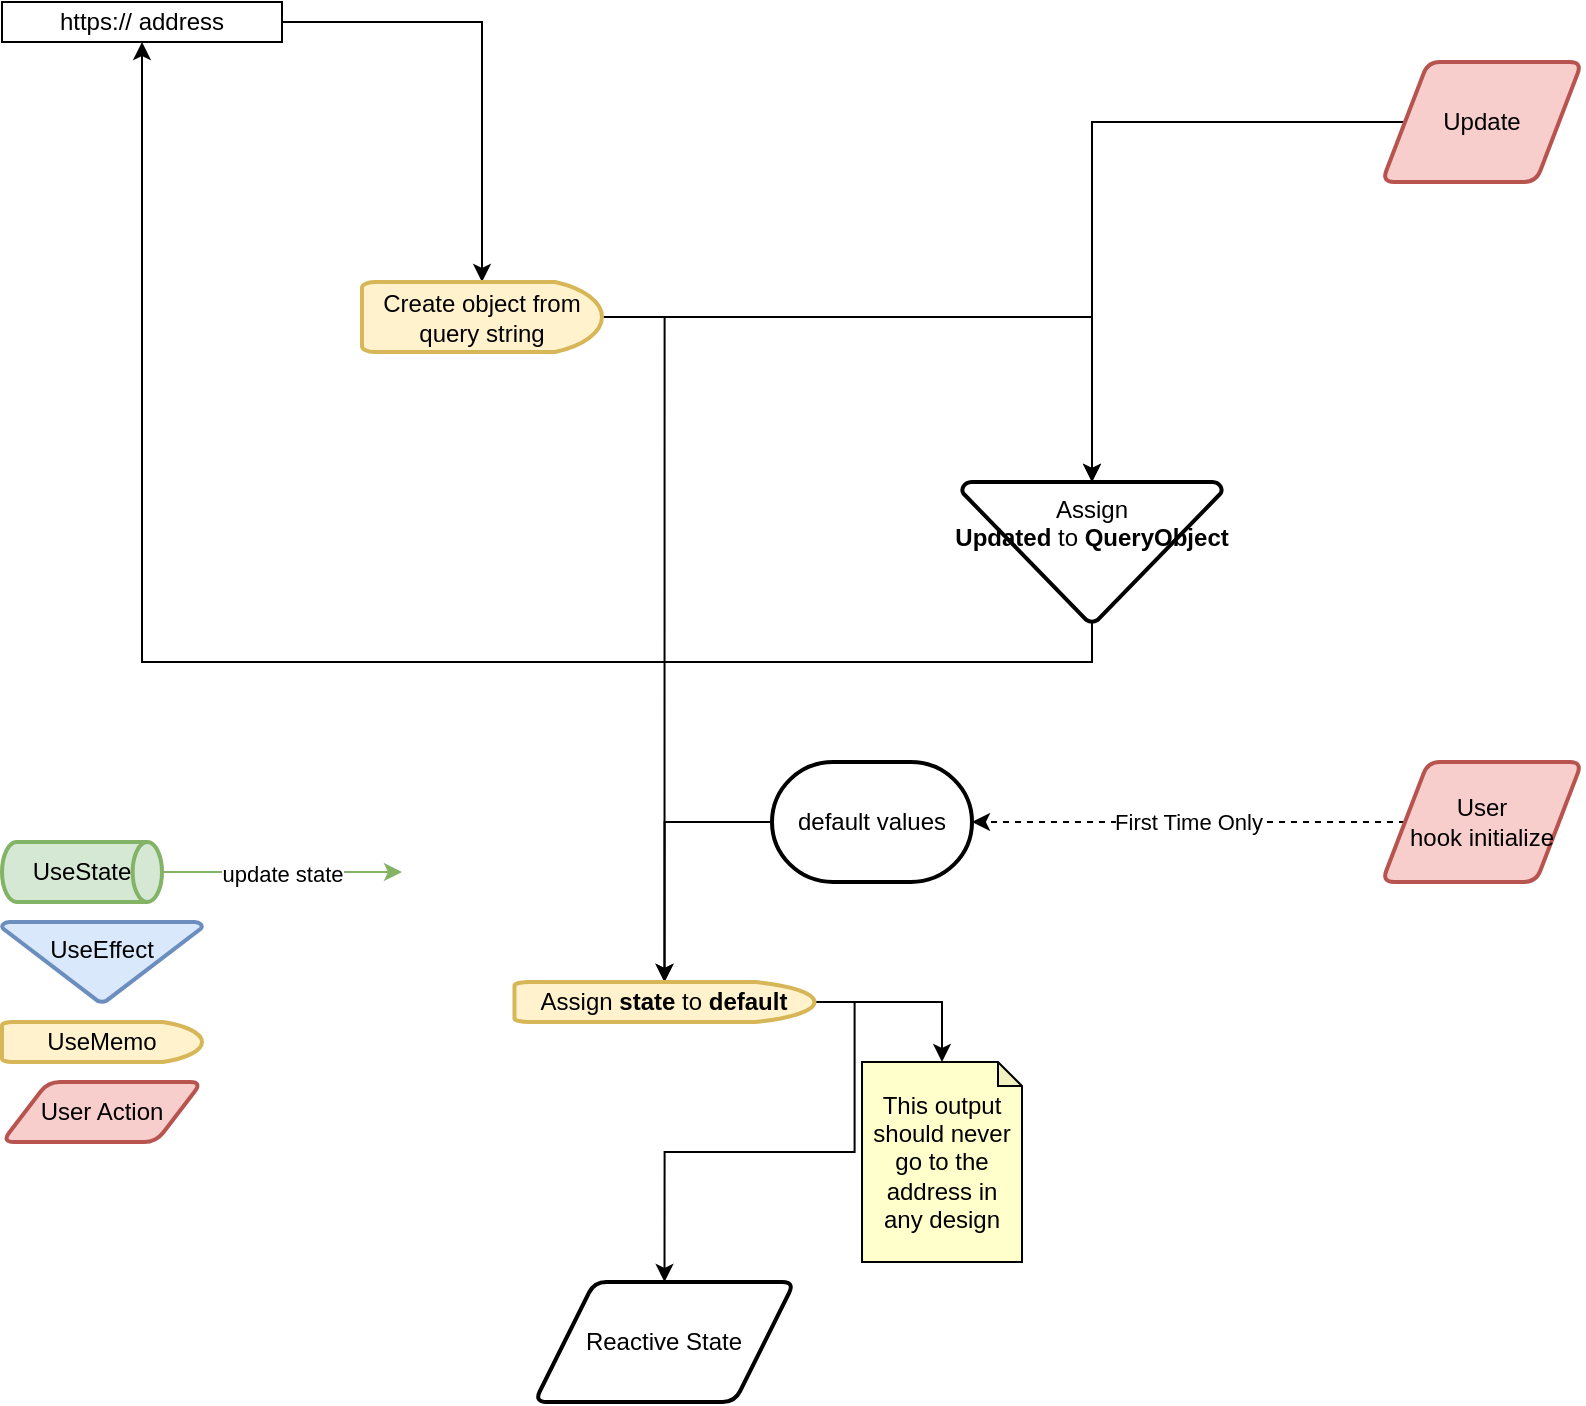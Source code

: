 <mxfile version="13.6.5" type="github">
  <diagram id="g-dJj73_B-CQeTkTSlfj" name="Page-1">
    <mxGraphModel dx="1422" dy="794" grid="1" gridSize="10" guides="1" tooltips="1" connect="1" arrows="1" fold="1" page="1" pageScale="1" pageWidth="850" pageHeight="1100" math="0" shadow="0">
      <root>
        <mxCell id="0" />
        <mxCell id="1" parent="0" />
        <mxCell id="xWdUxK7S5y9jz6Cce3uR-5" value="" style="edgeStyle=orthogonalEdgeStyle;rounded=0;orthogonalLoop=1;jettySize=auto;html=1;entryX=0.5;entryY=0;entryDx=0;entryDy=0;entryPerimeter=0;" edge="1" parent="1" source="xWdUxK7S5y9jz6Cce3uR-1" target="xWdUxK7S5y9jz6Cce3uR-38">
          <mxGeometry relative="1" as="geometry">
            <mxPoint x="265" y="170" as="targetPoint" />
          </mxGeometry>
        </mxCell>
        <mxCell id="xWdUxK7S5y9jz6Cce3uR-1" value="https:// address" style="rounded=0;whiteSpace=wrap;html=1;" vertex="1" parent="1">
          <mxGeometry x="40" y="140" width="140" height="20" as="geometry" />
        </mxCell>
        <mxCell id="xWdUxK7S5y9jz6Cce3uR-7" value="First Time Only" style="edgeStyle=orthogonalEdgeStyle;rounded=0;orthogonalLoop=1;jettySize=auto;html=1;entryX=1;entryY=0.5;entryDx=0;entryDy=0;entryPerimeter=0;dashed=1;" edge="1" parent="1" source="xWdUxK7S5y9jz6Cce3uR-2" target="xWdUxK7S5y9jz6Cce3uR-21">
          <mxGeometry relative="1" as="geometry" />
        </mxCell>
        <mxCell id="xWdUxK7S5y9jz6Cce3uR-2" value="User&lt;br&gt;hook initialize" style="shape=parallelogram;html=1;strokeWidth=2;perimeter=parallelogramPerimeter;whiteSpace=wrap;rounded=1;arcSize=12;size=0.23;fillColor=#f8cecc;strokeColor=#b85450;" vertex="1" parent="1">
          <mxGeometry x="730" y="520" width="100" height="60" as="geometry" />
        </mxCell>
        <mxCell id="xWdUxK7S5y9jz6Cce3uR-3" value="Reactive State" style="shape=parallelogram;html=1;strokeWidth=2;perimeter=parallelogramPerimeter;whiteSpace=wrap;rounded=1;arcSize=12;size=0.23;" vertex="1" parent="1">
          <mxGeometry x="306.25" y="780" width="130" height="60" as="geometry" />
        </mxCell>
        <mxCell id="xWdUxK7S5y9jz6Cce3uR-12" style="edgeStyle=orthogonalEdgeStyle;rounded=0;orthogonalLoop=1;jettySize=auto;html=1;entryX=0.5;entryY=0;entryDx=0;entryDy=0;entryPerimeter=0;exitX=1;exitY=0.5;exitDx=0;exitDy=0;exitPerimeter=0;" edge="1" parent="1" source="xWdUxK7S5y9jz6Cce3uR-38" target="xWdUxK7S5y9jz6Cce3uR-40">
          <mxGeometry relative="1" as="geometry">
            <mxPoint x="365" y="340" as="sourcePoint" />
            <mxPoint x="365" y="610" as="targetPoint" />
          </mxGeometry>
        </mxCell>
        <mxCell id="xWdUxK7S5y9jz6Cce3uR-18" style="edgeStyle=orthogonalEdgeStyle;rounded=0;orthogonalLoop=1;jettySize=auto;html=1;entryX=0.5;entryY=0;entryDx=0;entryDy=0;entryPerimeter=0;exitX=1;exitY=0.5;exitDx=0;exitDy=0;exitPerimeter=0;" edge="1" parent="1" source="xWdUxK7S5y9jz6Cce3uR-38" target="xWdUxK7S5y9jz6Cce3uR-15">
          <mxGeometry relative="1" as="geometry">
            <mxPoint x="414.2" y="340" as="sourcePoint" />
          </mxGeometry>
        </mxCell>
        <mxCell id="xWdUxK7S5y9jz6Cce3uR-16" style="edgeStyle=orthogonalEdgeStyle;rounded=0;orthogonalLoop=1;jettySize=auto;html=1;entryX=0.5;entryY=0;entryDx=0;entryDy=0;entryPerimeter=0;" edge="1" parent="1" source="xWdUxK7S5y9jz6Cce3uR-13" target="xWdUxK7S5y9jz6Cce3uR-15">
          <mxGeometry relative="1" as="geometry" />
        </mxCell>
        <mxCell id="xWdUxK7S5y9jz6Cce3uR-13" value="Update" style="shape=parallelogram;html=1;strokeWidth=2;perimeter=parallelogramPerimeter;whiteSpace=wrap;rounded=1;arcSize=12;size=0.23;fillColor=#f8cecc;strokeColor=#b85450;" vertex="1" parent="1">
          <mxGeometry x="730" y="170" width="100" height="60" as="geometry" />
        </mxCell>
        <mxCell id="xWdUxK7S5y9jz6Cce3uR-19" style="edgeStyle=orthogonalEdgeStyle;rounded=0;orthogonalLoop=1;jettySize=auto;html=1;entryX=0.5;entryY=1;entryDx=0;entryDy=0;exitX=0.5;exitY=1;exitDx=0;exitDy=0;exitPerimeter=0;" edge="1" parent="1" source="xWdUxK7S5y9jz6Cce3uR-15" target="xWdUxK7S5y9jz6Cce3uR-1">
          <mxGeometry relative="1" as="geometry" />
        </mxCell>
        <mxCell id="xWdUxK7S5y9jz6Cce3uR-15" value="Assign &lt;b&gt;Updated&lt;/b&gt;&amp;nbsp;to&lt;b&gt;&amp;nbsp;QueryObject&lt;/b&gt;" style="strokeWidth=2;html=1;shape=mxgraph.flowchart.merge_or_storage;whiteSpace=wrap;verticalAlign=top;" vertex="1" parent="1">
          <mxGeometry x="520" y="380" width="130" height="70" as="geometry" />
        </mxCell>
        <mxCell id="xWdUxK7S5y9jz6Cce3uR-21" value="default values" style="strokeWidth=2;html=1;shape=mxgraph.flowchart.terminator;whiteSpace=wrap;" vertex="1" parent="1">
          <mxGeometry x="425" y="520" width="100" height="60" as="geometry" />
        </mxCell>
        <mxCell id="xWdUxK7S5y9jz6Cce3uR-29" style="edgeStyle=orthogonalEdgeStyle;rounded=0;orthogonalLoop=1;jettySize=auto;html=1;entryX=0.5;entryY=0;entryDx=0;entryDy=0;entryPerimeter=0;startArrow=none;startFill=0;exitX=1;exitY=0.5;exitDx=0;exitDy=0;exitPerimeter=0;" edge="1" parent="1" source="xWdUxK7S5y9jz6Cce3uR-40" target="xWdUxK7S5y9jz6Cce3uR-28">
          <mxGeometry relative="1" as="geometry">
            <mxPoint x="308.75" y="640" as="sourcePoint" />
          </mxGeometry>
        </mxCell>
        <mxCell id="xWdUxK7S5y9jz6Cce3uR-24" style="edgeStyle=orthogonalEdgeStyle;rounded=0;orthogonalLoop=1;jettySize=auto;html=1;entryX=0.5;entryY=0;entryDx=0;entryDy=0;entryPerimeter=0;exitX=0;exitY=0.5;exitDx=0;exitDy=0;exitPerimeter=0;" edge="1" parent="1" source="xWdUxK7S5y9jz6Cce3uR-21" target="xWdUxK7S5y9jz6Cce3uR-40">
          <mxGeometry relative="1" as="geometry">
            <mxPoint x="375" y="350" as="sourcePoint" />
            <mxPoint x="365" y="610" as="targetPoint" />
          </mxGeometry>
        </mxCell>
        <mxCell id="xWdUxK7S5y9jz6Cce3uR-28" value="This output should never go to the address in any design" style="shape=note;whiteSpace=wrap;html=1;backgroundOutline=1;darkOpacity=0.05;size=12;fillColor=#FFFFCC;" vertex="1" parent="1">
          <mxGeometry x="470" y="670" width="80" height="100" as="geometry" />
        </mxCell>
        <mxCell id="xWdUxK7S5y9jz6Cce3uR-33" value="update state" style="edgeStyle=orthogonalEdgeStyle;rounded=0;orthogonalLoop=1;jettySize=auto;html=1;startArrow=none;startFill=0;fillColor=#d5e8d4;strokeColor=#82b366;" edge="1" parent="1" source="xWdUxK7S5y9jz6Cce3uR-32">
          <mxGeometry relative="1" as="geometry">
            <mxPoint x="240" y="575" as="targetPoint" />
          </mxGeometry>
        </mxCell>
        <mxCell id="xWdUxK7S5y9jz6Cce3uR-32" value="UseState" style="strokeWidth=2;html=1;shape=mxgraph.flowchart.direct_data;whiteSpace=wrap;fillColor=#d5e8d4;strokeColor=#82b366;" vertex="1" parent="1">
          <mxGeometry x="40" y="560" width="80" height="30" as="geometry" />
        </mxCell>
        <mxCell id="xWdUxK7S5y9jz6Cce3uR-35" value="UseEffect" style="strokeWidth=2;html=1;shape=mxgraph.flowchart.merge_or_storage;whiteSpace=wrap;verticalAlign=top;fillColor=#dae8fc;strokeColor=#6c8ebf;" vertex="1" parent="1">
          <mxGeometry x="40" y="600" width="100" height="40" as="geometry" />
        </mxCell>
        <mxCell id="xWdUxK7S5y9jz6Cce3uR-37" value="UseMemo" style="strokeWidth=2;html=1;shape=mxgraph.flowchart.delay;whiteSpace=wrap;fillColor=#fff2cc;strokeColor=#d6b656;" vertex="1" parent="1">
          <mxGeometry x="40" y="650" width="100" height="20" as="geometry" />
        </mxCell>
        <mxCell id="xWdUxK7S5y9jz6Cce3uR-38" value="Create object from query string" style="strokeWidth=2;html=1;shape=mxgraph.flowchart.delay;whiteSpace=wrap;fillColor=#fff2cc;strokeColor=#d6b656;" vertex="1" parent="1">
          <mxGeometry x="220" y="280" width="120" height="35" as="geometry" />
        </mxCell>
        <mxCell id="xWdUxK7S5y9jz6Cce3uR-39" value="User Action" style="shape=parallelogram;html=1;strokeWidth=2;perimeter=parallelogramPerimeter;whiteSpace=wrap;rounded=1;arcSize=12;size=0.23;fillColor=#f8cecc;strokeColor=#b85450;" vertex="1" parent="1">
          <mxGeometry x="40" y="680" width="100" height="30" as="geometry" />
        </mxCell>
        <mxCell id="xWdUxK7S5y9jz6Cce3uR-41" style="edgeStyle=orthogonalEdgeStyle;rounded=0;orthogonalLoop=1;jettySize=auto;html=1;exitX=1;exitY=0.5;exitDx=0;exitDy=0;exitPerimeter=0;entryX=0.5;entryY=0;entryDx=0;entryDy=0;startArrow=none;startFill=0;" edge="1" parent="1" source="xWdUxK7S5y9jz6Cce3uR-40" target="xWdUxK7S5y9jz6Cce3uR-3">
          <mxGeometry relative="1" as="geometry" />
        </mxCell>
        <mxCell id="xWdUxK7S5y9jz6Cce3uR-40" value="Assign&amp;nbsp;&lt;b&gt;state&lt;/b&gt;&amp;nbsp;to&amp;nbsp;&lt;b&gt;default&lt;/b&gt;" style="strokeWidth=2;html=1;shape=mxgraph.flowchart.delay;whiteSpace=wrap;fillColor=#fff2cc;strokeColor=#d6b656;" vertex="1" parent="1">
          <mxGeometry x="296.25" y="630" width="150" height="20" as="geometry" />
        </mxCell>
      </root>
    </mxGraphModel>
  </diagram>
</mxfile>
